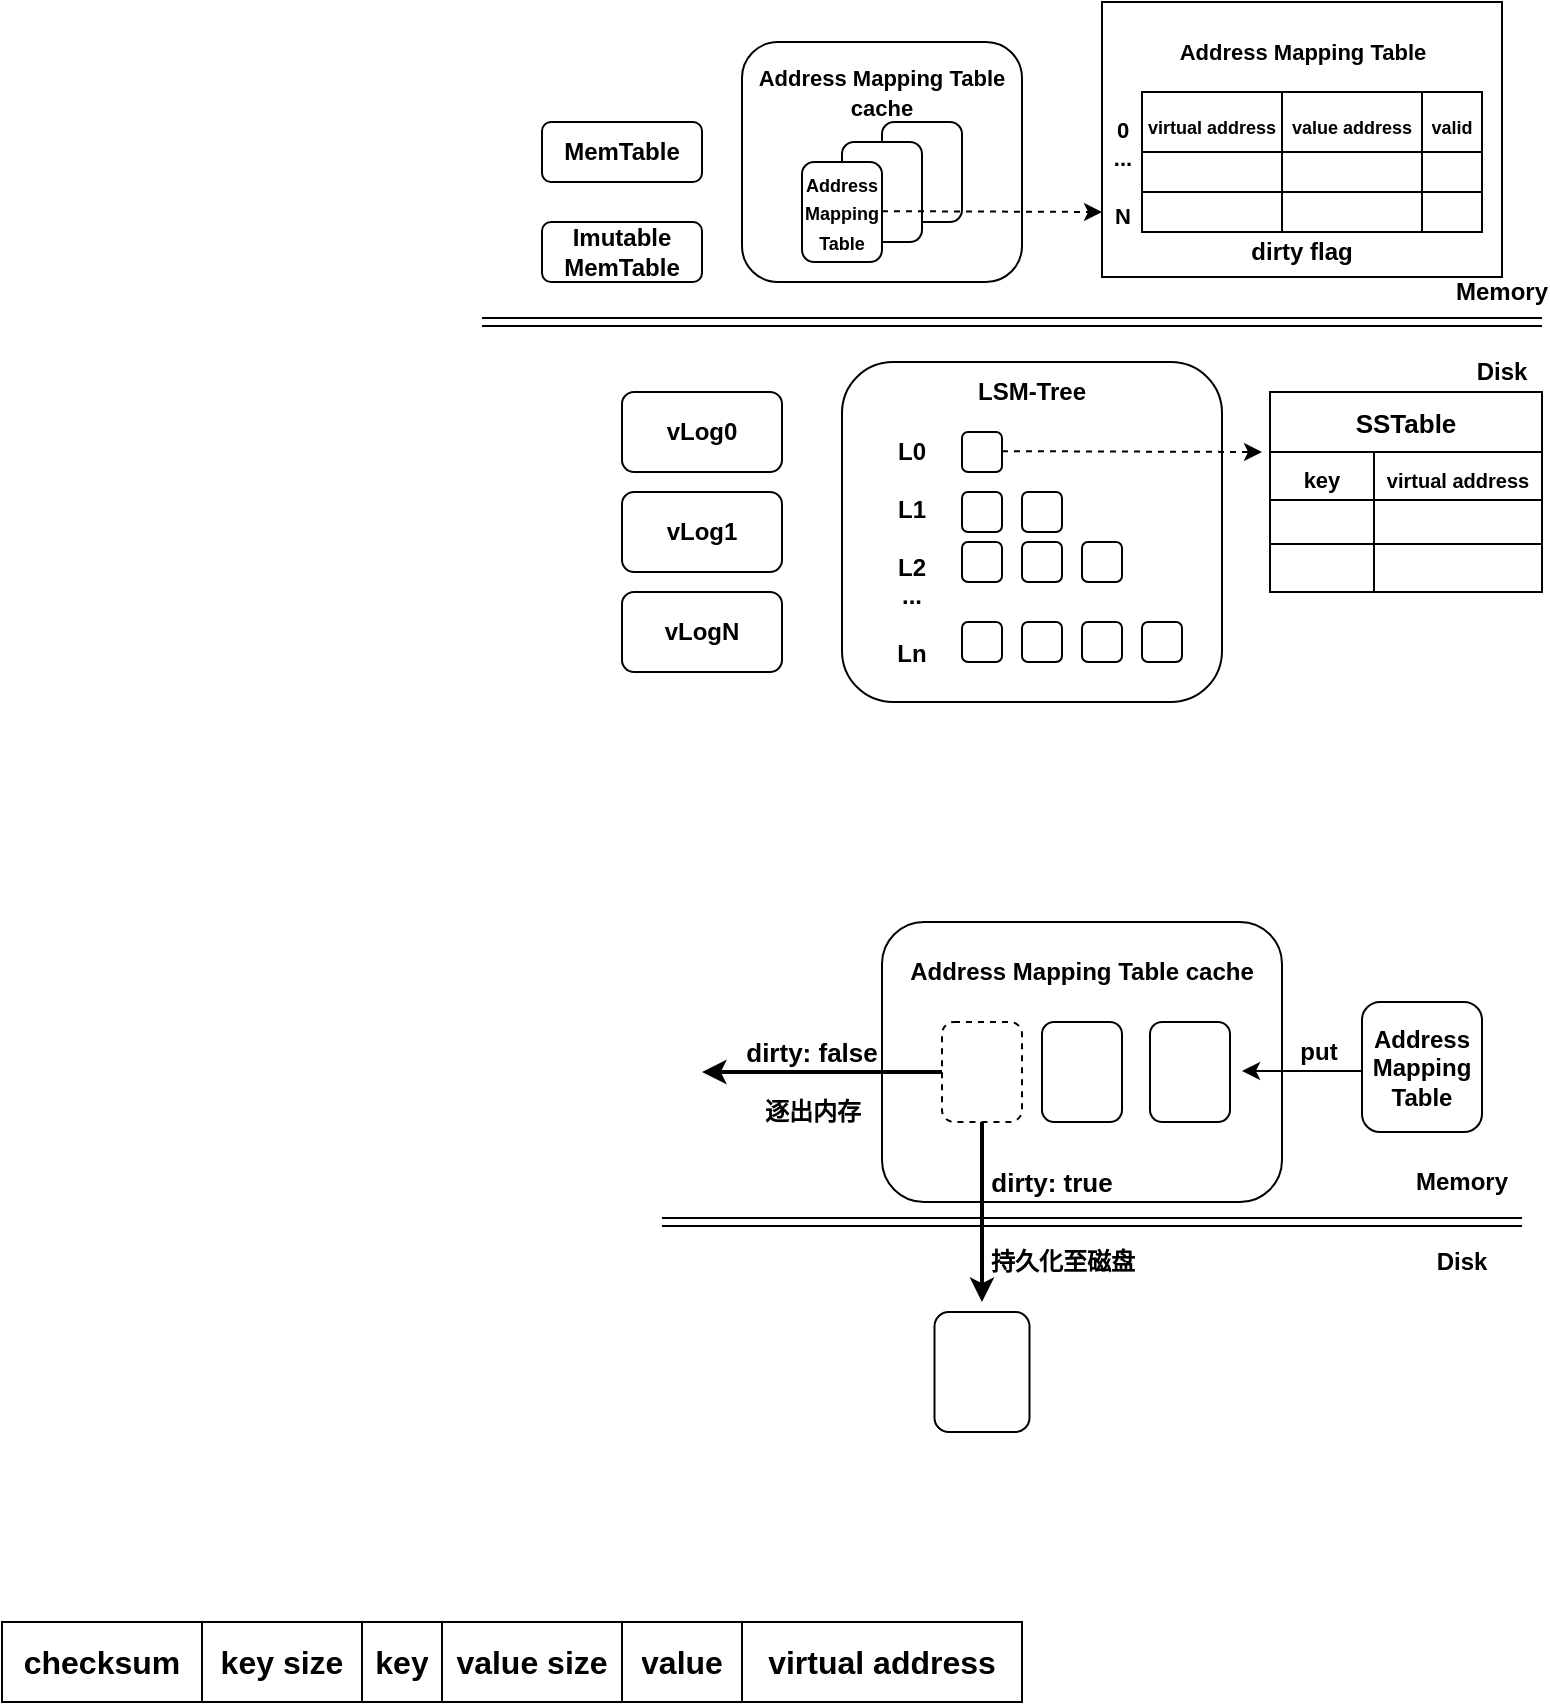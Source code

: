 <mxfile version="22.0.8" type="github" pages="3">
  <diagram name="第 1 页" id="HRHzfO-NqE-NCRVmVgGs">
    <mxGraphModel dx="2048" dy="743" grid="1" gridSize="10" guides="1" tooltips="1" connect="1" arrows="1" fold="1" page="1" pageScale="1" pageWidth="827" pageHeight="1169" math="0" shadow="0">
      <root>
        <mxCell id="0" />
        <mxCell id="1" parent="0" />
        <mxCell id="2-wkImMzWqmc6pJkpYYF-1" value="" style="shape=link;html=1;rounded=0;" parent="1" edge="1">
          <mxGeometry width="100" relative="1" as="geometry">
            <mxPoint x="20" y="270" as="sourcePoint" />
            <mxPoint x="550" y="270" as="targetPoint" />
          </mxGeometry>
        </mxCell>
        <mxCell id="2-wkImMzWqmc6pJkpYYF-2" value="Disk" style="text;html=1;strokeColor=none;fillColor=none;align=center;verticalAlign=middle;whiteSpace=wrap;rounded=0;fontStyle=1" parent="1" vertex="1">
          <mxGeometry x="510" y="275" width="40" height="40" as="geometry" />
        </mxCell>
        <mxCell id="2-wkImMzWqmc6pJkpYYF-3" value="Memory" style="text;html=1;strokeColor=none;fillColor=none;align=center;verticalAlign=middle;whiteSpace=wrap;rounded=0;fontStyle=1" parent="1" vertex="1">
          <mxGeometry x="510" y="235" width="40" height="40" as="geometry" />
        </mxCell>
        <mxCell id="2-wkImMzWqmc6pJkpYYF-12" value="&lt;b&gt;MemTable&lt;/b&gt;" style="rounded=1;whiteSpace=wrap;html=1;" parent="1" vertex="1">
          <mxGeometry x="50" y="170" width="80" height="30" as="geometry" />
        </mxCell>
        <mxCell id="2-wkImMzWqmc6pJkpYYF-13" value="&lt;b&gt;vLog0&lt;/b&gt;" style="rounded=1;whiteSpace=wrap;html=1;" parent="1" vertex="1">
          <mxGeometry x="90" y="305" width="80" height="40" as="geometry" />
        </mxCell>
        <mxCell id="2-wkImMzWqmc6pJkpYYF-14" value="&lt;b&gt;Imutable MemTable&lt;/b&gt;" style="rounded=1;whiteSpace=wrap;html=1;" parent="1" vertex="1">
          <mxGeometry x="50" y="220" width="80" height="30" as="geometry" />
        </mxCell>
        <mxCell id="2-wkImMzWqmc6pJkpYYF-15" value="" style="rounded=1;whiteSpace=wrap;html=1;" parent="1" vertex="1">
          <mxGeometry x="150" y="130" width="140" height="120" as="geometry" />
        </mxCell>
        <mxCell id="2-wkImMzWqmc6pJkpYYF-16" value="&lt;b&gt;&lt;font style=&quot;font-size: 11px;&quot;&gt;Address Mapping Table cache&lt;/font&gt;&lt;/b&gt;" style="text;html=1;strokeColor=none;fillColor=none;align=center;verticalAlign=middle;whiteSpace=wrap;rounded=0;" parent="1" vertex="1">
          <mxGeometry x="155" y="140" width="130" height="30" as="geometry" />
        </mxCell>
        <mxCell id="2-wkImMzWqmc6pJkpYYF-18" value="" style="rounded=1;whiteSpace=wrap;html=1;" parent="1" vertex="1">
          <mxGeometry x="220" y="170" width="40" height="50" as="geometry" />
        </mxCell>
        <mxCell id="2-wkImMzWqmc6pJkpYYF-19" value="" style="rounded=1;whiteSpace=wrap;html=1;" parent="1" vertex="1">
          <mxGeometry x="200" y="180" width="40" height="50" as="geometry" />
        </mxCell>
        <mxCell id="2-wkImMzWqmc6pJkpYYF-20" value="&lt;font style=&quot;font-size: 9px;&quot;&gt;&lt;b&gt;Address Mapping Table&lt;/b&gt;&lt;/font&gt;" style="rounded=1;whiteSpace=wrap;html=1;" parent="1" vertex="1">
          <mxGeometry x="180" y="190" width="40" height="50" as="geometry" />
        </mxCell>
        <mxCell id="2-wkImMzWqmc6pJkpYYF-21" value="&lt;b&gt;vLog1&lt;/b&gt;" style="rounded=1;whiteSpace=wrap;html=1;" parent="1" vertex="1">
          <mxGeometry x="90" y="355" width="80" height="40" as="geometry" />
        </mxCell>
        <mxCell id="2-wkImMzWqmc6pJkpYYF-22" value="&lt;b&gt;vLogN&lt;/b&gt;" style="rounded=1;whiteSpace=wrap;html=1;" parent="1" vertex="1">
          <mxGeometry x="90" y="405" width="80" height="40" as="geometry" />
        </mxCell>
        <mxCell id="2-wkImMzWqmc6pJkpYYF-23" value="" style="rounded=1;whiteSpace=wrap;html=1;" parent="1" vertex="1">
          <mxGeometry x="200" y="290" width="190" height="170" as="geometry" />
        </mxCell>
        <mxCell id="2-wkImMzWqmc6pJkpYYF-25" value="&lt;b&gt;LSM-Tree&lt;/b&gt;" style="text;html=1;strokeColor=none;fillColor=none;align=center;verticalAlign=middle;whiteSpace=wrap;rounded=0;" parent="1" vertex="1">
          <mxGeometry x="265" y="290" width="60" height="30" as="geometry" />
        </mxCell>
        <mxCell id="2-wkImMzWqmc6pJkpYYF-27" value="&lt;b&gt;L0&lt;br&gt;&lt;br&gt;L1&lt;br&gt;&lt;br&gt;L2&lt;br&gt;...&lt;br&gt;&lt;br&gt;Ln&lt;/b&gt;" style="text;html=1;strokeColor=none;fillColor=none;align=center;verticalAlign=middle;whiteSpace=wrap;rounded=0;" parent="1" vertex="1">
          <mxGeometry x="205" y="370" width="60" height="30" as="geometry" />
        </mxCell>
        <mxCell id="2-wkImMzWqmc6pJkpYYF-30" value="" style="rounded=1;whiteSpace=wrap;html=1;" parent="1" vertex="1">
          <mxGeometry x="260" y="325" width="20" height="20" as="geometry" />
        </mxCell>
        <mxCell id="2-wkImMzWqmc6pJkpYYF-33" value="" style="rounded=1;whiteSpace=wrap;html=1;" parent="1" vertex="1">
          <mxGeometry x="260" y="355" width="20" height="20" as="geometry" />
        </mxCell>
        <mxCell id="2-wkImMzWqmc6pJkpYYF-34" value="" style="rounded=1;whiteSpace=wrap;html=1;" parent="1" vertex="1">
          <mxGeometry x="290" y="355" width="20" height="20" as="geometry" />
        </mxCell>
        <mxCell id="2-wkImMzWqmc6pJkpYYF-35" value="" style="rounded=1;whiteSpace=wrap;html=1;" parent="1" vertex="1">
          <mxGeometry x="260" y="380" width="20" height="20" as="geometry" />
        </mxCell>
        <mxCell id="2-wkImMzWqmc6pJkpYYF-36" value="" style="rounded=1;whiteSpace=wrap;html=1;" parent="1" vertex="1">
          <mxGeometry x="290" y="380" width="20" height="20" as="geometry" />
        </mxCell>
        <mxCell id="2-wkImMzWqmc6pJkpYYF-37" value="" style="rounded=1;whiteSpace=wrap;html=1;" parent="1" vertex="1">
          <mxGeometry x="320" y="380" width="20" height="20" as="geometry" />
        </mxCell>
        <mxCell id="2-wkImMzWqmc6pJkpYYF-38" value="" style="rounded=1;whiteSpace=wrap;html=1;" parent="1" vertex="1">
          <mxGeometry x="260" y="420" width="20" height="20" as="geometry" />
        </mxCell>
        <mxCell id="2-wkImMzWqmc6pJkpYYF-39" value="" style="rounded=1;whiteSpace=wrap;html=1;" parent="1" vertex="1">
          <mxGeometry x="290" y="420" width="20" height="20" as="geometry" />
        </mxCell>
        <mxCell id="2-wkImMzWqmc6pJkpYYF-40" value="" style="rounded=1;whiteSpace=wrap;html=1;" parent="1" vertex="1">
          <mxGeometry x="320" y="420" width="20" height="20" as="geometry" />
        </mxCell>
        <mxCell id="2-wkImMzWqmc6pJkpYYF-41" value="" style="rounded=1;whiteSpace=wrap;html=1;" parent="1" vertex="1">
          <mxGeometry x="350" y="420" width="20" height="20" as="geometry" />
        </mxCell>
        <mxCell id="2-wkImMzWqmc6pJkpYYF-43" value="" style="endArrow=classic;html=1;rounded=0;dashed=1;" parent="1" edge="1">
          <mxGeometry width="50" height="50" relative="1" as="geometry">
            <mxPoint x="220" y="214.58" as="sourcePoint" />
            <mxPoint x="330" y="215" as="targetPoint" />
          </mxGeometry>
        </mxCell>
        <mxCell id="2-wkImMzWqmc6pJkpYYF-44" value="" style="rounded=0;whiteSpace=wrap;html=1;" parent="1" vertex="1">
          <mxGeometry x="330" y="110" width="200" height="137.5" as="geometry" />
        </mxCell>
        <mxCell id="2-wkImMzWqmc6pJkpYYF-45" value="&lt;font size=&quot;1&quot; style=&quot;&quot;&gt;&lt;b style=&quot;font-size: 11px;&quot;&gt;Address Mapping Table&lt;/b&gt;&lt;/font&gt;" style="text;html=1;strokeColor=none;fillColor=none;align=center;verticalAlign=middle;whiteSpace=wrap;rounded=0;" parent="1" vertex="1">
          <mxGeometry x="362.5" y="120" width="135" height="30" as="geometry" />
        </mxCell>
        <mxCell id="2-wkImMzWqmc6pJkpYYF-46" value="" style="shape=table;startSize=0;container=1;collapsible=0;childLayout=tableLayout;fontSize=16;" parent="1" vertex="1">
          <mxGeometry x="350" y="155" width="170" height="70" as="geometry" />
        </mxCell>
        <mxCell id="2-wkImMzWqmc6pJkpYYF-47" value="" style="shape=tableRow;horizontal=0;startSize=0;swimlaneHead=0;swimlaneBody=0;strokeColor=inherit;top=0;left=0;bottom=0;right=0;collapsible=0;dropTarget=0;fillColor=none;points=[[0,0.5],[1,0.5]];portConstraint=eastwest;fontSize=16;" parent="2-wkImMzWqmc6pJkpYYF-46" vertex="1">
          <mxGeometry width="170" height="30" as="geometry" />
        </mxCell>
        <mxCell id="2-wkImMzWqmc6pJkpYYF-49" value="&lt;font size=&quot;1&quot; style=&quot;&quot;&gt;&lt;b style=&quot;font-size: 9px;&quot;&gt;virtual address&lt;/b&gt;&lt;/font&gt;" style="shape=partialRectangle;html=1;whiteSpace=wrap;connectable=0;strokeColor=inherit;overflow=hidden;fillColor=none;top=0;left=0;bottom=0;right=0;pointerEvents=1;fontSize=16;" parent="2-wkImMzWqmc6pJkpYYF-47" vertex="1">
          <mxGeometry width="70" height="30" as="geometry">
            <mxRectangle width="70" height="30" as="alternateBounds" />
          </mxGeometry>
        </mxCell>
        <mxCell id="2-wkImMzWqmc6pJkpYYF-50" value="&lt;font size=&quot;1&quot; style=&quot;&quot;&gt;&lt;b style=&quot;font-size: 9px;&quot;&gt;value address&lt;/b&gt;&lt;/font&gt;" style="shape=partialRectangle;html=1;whiteSpace=wrap;connectable=0;strokeColor=inherit;overflow=hidden;fillColor=none;top=0;left=0;bottom=0;right=0;pointerEvents=1;fontSize=16;" parent="2-wkImMzWqmc6pJkpYYF-47" vertex="1">
          <mxGeometry x="70" width="70" height="30" as="geometry">
            <mxRectangle width="70" height="30" as="alternateBounds" />
          </mxGeometry>
        </mxCell>
        <mxCell id="2-wkImMzWqmc6pJkpYYF-83" value="&lt;font size=&quot;1&quot; style=&quot;&quot;&gt;&lt;b style=&quot;font-size: 9px;&quot;&gt;valid&lt;/b&gt;&lt;/font&gt;" style="shape=partialRectangle;html=1;whiteSpace=wrap;connectable=0;strokeColor=inherit;overflow=hidden;fillColor=none;top=0;left=0;bottom=0;right=0;pointerEvents=1;fontSize=16;" parent="2-wkImMzWqmc6pJkpYYF-47" vertex="1">
          <mxGeometry x="140" width="30" height="30" as="geometry">
            <mxRectangle width="30" height="30" as="alternateBounds" />
          </mxGeometry>
        </mxCell>
        <mxCell id="2-wkImMzWqmc6pJkpYYF-51" value="" style="shape=tableRow;horizontal=0;startSize=0;swimlaneHead=0;swimlaneBody=0;strokeColor=inherit;top=0;left=0;bottom=0;right=0;collapsible=0;dropTarget=0;fillColor=none;points=[[0,0.5],[1,0.5]];portConstraint=eastwest;fontSize=16;" parent="2-wkImMzWqmc6pJkpYYF-46" vertex="1">
          <mxGeometry y="30" width="170" height="20" as="geometry" />
        </mxCell>
        <mxCell id="2-wkImMzWqmc6pJkpYYF-53" value="" style="shape=partialRectangle;html=1;whiteSpace=wrap;connectable=0;strokeColor=inherit;overflow=hidden;fillColor=none;top=0;left=0;bottom=0;right=0;pointerEvents=1;fontSize=16;" parent="2-wkImMzWqmc6pJkpYYF-51" vertex="1">
          <mxGeometry width="70" height="20" as="geometry">
            <mxRectangle width="70" height="20" as="alternateBounds" />
          </mxGeometry>
        </mxCell>
        <mxCell id="2-wkImMzWqmc6pJkpYYF-54" value="" style="shape=partialRectangle;html=1;whiteSpace=wrap;connectable=0;strokeColor=inherit;overflow=hidden;fillColor=none;top=0;left=0;bottom=0;right=0;pointerEvents=1;fontSize=16;" parent="2-wkImMzWqmc6pJkpYYF-51" vertex="1">
          <mxGeometry x="70" width="70" height="20" as="geometry">
            <mxRectangle width="70" height="20" as="alternateBounds" />
          </mxGeometry>
        </mxCell>
        <mxCell id="2-wkImMzWqmc6pJkpYYF-84" style="shape=partialRectangle;html=1;whiteSpace=wrap;connectable=0;strokeColor=inherit;overflow=hidden;fillColor=none;top=0;left=0;bottom=0;right=0;pointerEvents=1;fontSize=16;" parent="2-wkImMzWqmc6pJkpYYF-51" vertex="1">
          <mxGeometry x="140" width="30" height="20" as="geometry">
            <mxRectangle width="30" height="20" as="alternateBounds" />
          </mxGeometry>
        </mxCell>
        <mxCell id="2-wkImMzWqmc6pJkpYYF-55" value="" style="shape=tableRow;horizontal=0;startSize=0;swimlaneHead=0;swimlaneBody=0;strokeColor=inherit;top=0;left=0;bottom=0;right=0;collapsible=0;dropTarget=0;fillColor=none;points=[[0,0.5],[1,0.5]];portConstraint=eastwest;fontSize=16;" parent="2-wkImMzWqmc6pJkpYYF-46" vertex="1">
          <mxGeometry y="50" width="170" height="20" as="geometry" />
        </mxCell>
        <mxCell id="2-wkImMzWqmc6pJkpYYF-57" value="" style="shape=partialRectangle;html=1;whiteSpace=wrap;connectable=0;strokeColor=inherit;overflow=hidden;fillColor=none;top=0;left=0;bottom=0;right=0;pointerEvents=1;fontSize=16;" parent="2-wkImMzWqmc6pJkpYYF-55" vertex="1">
          <mxGeometry width="70" height="20" as="geometry">
            <mxRectangle width="70" height="20" as="alternateBounds" />
          </mxGeometry>
        </mxCell>
        <mxCell id="2-wkImMzWqmc6pJkpYYF-58" value="" style="shape=partialRectangle;html=1;whiteSpace=wrap;connectable=0;strokeColor=inherit;overflow=hidden;fillColor=none;top=0;left=0;bottom=0;right=0;pointerEvents=1;fontSize=16;" parent="2-wkImMzWqmc6pJkpYYF-55" vertex="1">
          <mxGeometry x="70" width="70" height="20" as="geometry">
            <mxRectangle width="70" height="20" as="alternateBounds" />
          </mxGeometry>
        </mxCell>
        <mxCell id="2-wkImMzWqmc6pJkpYYF-85" style="shape=partialRectangle;html=1;whiteSpace=wrap;connectable=0;strokeColor=inherit;overflow=hidden;fillColor=none;top=0;left=0;bottom=0;right=0;pointerEvents=1;fontSize=16;" parent="2-wkImMzWqmc6pJkpYYF-55" vertex="1">
          <mxGeometry x="140" width="30" height="20" as="geometry">
            <mxRectangle width="30" height="20" as="alternateBounds" />
          </mxGeometry>
        </mxCell>
        <mxCell id="2-wkImMzWqmc6pJkpYYF-86" value="&lt;font style=&quot;font-size: 11px;&quot;&gt;&lt;b&gt;0&lt;br&gt;...&lt;br&gt;&lt;br&gt;N&lt;/b&gt;&lt;/font&gt;" style="text;html=1;strokeColor=none;fillColor=none;align=center;verticalAlign=middle;rounded=0;horizontal=1;" parent="1" vertex="1">
          <mxGeometry x="310" y="180" width="60" height="30" as="geometry" />
        </mxCell>
        <mxCell id="2-wkImMzWqmc6pJkpYYF-89" value="" style="endArrow=classic;html=1;rounded=0;dashed=1;" parent="1" edge="1">
          <mxGeometry width="50" height="50" relative="1" as="geometry">
            <mxPoint x="280" y="334.58" as="sourcePoint" />
            <mxPoint x="410" y="335" as="targetPoint" />
          </mxGeometry>
        </mxCell>
        <mxCell id="2-wkImMzWqmc6pJkpYYF-91" value="SSTable" style="shape=table;startSize=30;container=1;collapsible=0;childLayout=tableLayout;strokeColor=default;fontSize=13;fontStyle=1" parent="1" vertex="1">
          <mxGeometry x="414" y="305" width="136" height="100" as="geometry" />
        </mxCell>
        <mxCell id="2-wkImMzWqmc6pJkpYYF-92" value="" style="shape=tableRow;horizontal=0;startSize=0;swimlaneHead=0;swimlaneBody=0;strokeColor=inherit;top=0;left=0;bottom=0;right=0;collapsible=0;dropTarget=0;fillColor=none;points=[[0,0.5],[1,0.5]];portConstraint=eastwest;fontSize=16;" parent="2-wkImMzWqmc6pJkpYYF-91" vertex="1">
          <mxGeometry y="30" width="136" height="24" as="geometry" />
        </mxCell>
        <mxCell id="2-wkImMzWqmc6pJkpYYF-93" value="&lt;font size=&quot;1&quot; style=&quot;&quot;&gt;&lt;b style=&quot;font-size: 11px;&quot;&gt;key&lt;/b&gt;&lt;/font&gt;" style="shape=partialRectangle;html=1;whiteSpace=wrap;connectable=0;strokeColor=inherit;overflow=hidden;fillColor=none;top=0;left=0;bottom=0;right=0;pointerEvents=1;fontSize=16;" parent="2-wkImMzWqmc6pJkpYYF-92" vertex="1">
          <mxGeometry width="52" height="24" as="geometry">
            <mxRectangle width="52" height="24" as="alternateBounds" />
          </mxGeometry>
        </mxCell>
        <mxCell id="2-wkImMzWqmc6pJkpYYF-94" value="&lt;font style=&quot;font-size: 10px;&quot;&gt;&lt;b&gt;virtual address&lt;/b&gt;&lt;/font&gt;" style="shape=partialRectangle;html=1;whiteSpace=wrap;connectable=0;strokeColor=inherit;overflow=hidden;fillColor=none;top=0;left=0;bottom=0;right=0;pointerEvents=1;fontSize=16;" parent="2-wkImMzWqmc6pJkpYYF-92" vertex="1">
          <mxGeometry x="52" width="84" height="24" as="geometry">
            <mxRectangle width="84" height="24" as="alternateBounds" />
          </mxGeometry>
        </mxCell>
        <mxCell id="2-wkImMzWqmc6pJkpYYF-96" value="" style="shape=tableRow;horizontal=0;startSize=0;swimlaneHead=0;swimlaneBody=0;strokeColor=inherit;top=0;left=0;bottom=0;right=0;collapsible=0;dropTarget=0;fillColor=none;points=[[0,0.5],[1,0.5]];portConstraint=eastwest;fontSize=16;" parent="2-wkImMzWqmc6pJkpYYF-91" vertex="1">
          <mxGeometry y="54" width="136" height="22" as="geometry" />
        </mxCell>
        <mxCell id="2-wkImMzWqmc6pJkpYYF-97" value="" style="shape=partialRectangle;html=1;whiteSpace=wrap;connectable=0;strokeColor=inherit;overflow=hidden;fillColor=none;top=0;left=0;bottom=0;right=0;pointerEvents=1;fontSize=16;" parent="2-wkImMzWqmc6pJkpYYF-96" vertex="1">
          <mxGeometry width="52" height="22" as="geometry">
            <mxRectangle width="52" height="22" as="alternateBounds" />
          </mxGeometry>
        </mxCell>
        <mxCell id="2-wkImMzWqmc6pJkpYYF-98" value="" style="shape=partialRectangle;html=1;whiteSpace=wrap;connectable=0;strokeColor=inherit;overflow=hidden;fillColor=none;top=0;left=0;bottom=0;right=0;pointerEvents=1;fontSize=16;" parent="2-wkImMzWqmc6pJkpYYF-96" vertex="1">
          <mxGeometry x="52" width="84" height="22" as="geometry">
            <mxRectangle width="84" height="22" as="alternateBounds" />
          </mxGeometry>
        </mxCell>
        <mxCell id="2-wkImMzWqmc6pJkpYYF-100" value="" style="shape=tableRow;horizontal=0;startSize=0;swimlaneHead=0;swimlaneBody=0;strokeColor=inherit;top=0;left=0;bottom=0;right=0;collapsible=0;dropTarget=0;fillColor=none;points=[[0,0.5],[1,0.5]];portConstraint=eastwest;fontSize=16;" parent="2-wkImMzWqmc6pJkpYYF-91" vertex="1">
          <mxGeometry y="76" width="136" height="24" as="geometry" />
        </mxCell>
        <mxCell id="2-wkImMzWqmc6pJkpYYF-101" value="" style="shape=partialRectangle;html=1;whiteSpace=wrap;connectable=0;strokeColor=inherit;overflow=hidden;fillColor=none;top=0;left=0;bottom=0;right=0;pointerEvents=1;fontSize=16;" parent="2-wkImMzWqmc6pJkpYYF-100" vertex="1">
          <mxGeometry width="52" height="24" as="geometry">
            <mxRectangle width="52" height="24" as="alternateBounds" />
          </mxGeometry>
        </mxCell>
        <mxCell id="2-wkImMzWqmc6pJkpYYF-102" value="" style="shape=partialRectangle;html=1;whiteSpace=wrap;connectable=0;strokeColor=inherit;overflow=hidden;fillColor=none;top=0;left=0;bottom=0;right=0;pointerEvents=1;fontSize=16;" parent="2-wkImMzWqmc6pJkpYYF-100" vertex="1">
          <mxGeometry x="52" width="84" height="24" as="geometry">
            <mxRectangle width="84" height="24" as="alternateBounds" />
          </mxGeometry>
        </mxCell>
        <mxCell id="2-wkImMzWqmc6pJkpYYF-104" value="&lt;b&gt;dirty flag&lt;/b&gt;" style="text;html=1;strokeColor=none;fillColor=none;align=center;verticalAlign=middle;whiteSpace=wrap;rounded=0;" parent="1" vertex="1">
          <mxGeometry x="400" y="220" width="60" height="30" as="geometry" />
        </mxCell>
        <mxCell id="K9k_RjsIROzIYqfrTBtB-1" value="" style="shape=link;html=1;rounded=0;" parent="1" edge="1">
          <mxGeometry width="100" relative="1" as="geometry">
            <mxPoint x="110" y="720" as="sourcePoint" />
            <mxPoint x="540" y="720" as="targetPoint" />
          </mxGeometry>
        </mxCell>
        <mxCell id="K9k_RjsIROzIYqfrTBtB-2" value="Disk" style="text;html=1;strokeColor=none;fillColor=none;align=center;verticalAlign=middle;whiteSpace=wrap;rounded=0;fontStyle=1" parent="1" vertex="1">
          <mxGeometry x="490" y="720" width="40" height="40" as="geometry" />
        </mxCell>
        <mxCell id="K9k_RjsIROzIYqfrTBtB-3" value="Memory" style="text;html=1;strokeColor=none;fillColor=none;align=center;verticalAlign=middle;whiteSpace=wrap;rounded=0;fontStyle=1" parent="1" vertex="1">
          <mxGeometry x="490" y="680" width="40" height="40" as="geometry" />
        </mxCell>
        <mxCell id="K9k_RjsIROzIYqfrTBtB-4" value="" style="rounded=1;whiteSpace=wrap;html=1;" parent="1" vertex="1">
          <mxGeometry x="220" y="570" width="200" height="140" as="geometry" />
        </mxCell>
        <mxCell id="K9k_RjsIROzIYqfrTBtB-5" value="&lt;b&gt;&lt;font style=&quot;font-size: 12px;&quot;&gt;Address Mapping Table cache&lt;/font&gt;&lt;/b&gt;" style="text;html=1;strokeColor=none;fillColor=none;align=center;verticalAlign=middle;whiteSpace=wrap;rounded=0;" parent="1" vertex="1">
          <mxGeometry x="230" y="580" width="180" height="30" as="geometry" />
        </mxCell>
        <mxCell id="K9k_RjsIROzIYqfrTBtB-6" value="" style="rounded=1;whiteSpace=wrap;html=1;" parent="1" vertex="1">
          <mxGeometry x="354" y="620" width="40" height="50" as="geometry" />
        </mxCell>
        <mxCell id="K9k_RjsIROzIYqfrTBtB-7" value="" style="rounded=1;whiteSpace=wrap;html=1;" parent="1" vertex="1">
          <mxGeometry x="300" y="620" width="40" height="50" as="geometry" />
        </mxCell>
        <mxCell id="K9k_RjsIROzIYqfrTBtB-8" value="" style="rounded=1;whiteSpace=wrap;html=1;dashed=1;" parent="1" vertex="1">
          <mxGeometry x="250" y="620" width="40" height="50" as="geometry" />
        </mxCell>
        <mxCell id="K9k_RjsIROzIYqfrTBtB-10" value="" style="endArrow=classic;html=1;rounded=0;strokeWidth=2;exitX=0.5;exitY=1;exitDx=0;exitDy=0;" parent="1" source="K9k_RjsIROzIYqfrTBtB-8" edge="1">
          <mxGeometry width="50" height="50" relative="1" as="geometry">
            <mxPoint x="269" y="690" as="sourcePoint" />
            <mxPoint x="270" y="760" as="targetPoint" />
            <Array as="points" />
          </mxGeometry>
        </mxCell>
        <mxCell id="K9k_RjsIROzIYqfrTBtB-11" value="" style="rounded=1;whiteSpace=wrap;html=1;" parent="1" vertex="1">
          <mxGeometry x="246.25" y="765" width="47.5" height="60" as="geometry" />
        </mxCell>
        <mxCell id="K9k_RjsIROzIYqfrTBtB-14" value="" style="endArrow=classic;html=1;rounded=0;exitX=0;exitY=0.5;exitDx=0;exitDy=0;strokeWidth=2;" parent="1" source="K9k_RjsIROzIYqfrTBtB-8" edge="1">
          <mxGeometry width="50" height="50" relative="1" as="geometry">
            <mxPoint x="190" y="770" as="sourcePoint" />
            <mxPoint x="130" y="645" as="targetPoint" />
            <Array as="points">
              <mxPoint x="200" y="645" />
            </Array>
          </mxGeometry>
        </mxCell>
        <mxCell id="K9k_RjsIROzIYqfrTBtB-15" value="&lt;b&gt;&lt;font style=&quot;font-size: 13px;&quot;&gt;dirty: false&lt;/font&gt;&lt;/b&gt;" style="text;html=1;strokeColor=none;fillColor=none;align=center;verticalAlign=middle;whiteSpace=wrap;rounded=0;" parent="1" vertex="1">
          <mxGeometry x="150" y="620" width="70" height="30" as="geometry" />
        </mxCell>
        <mxCell id="K9k_RjsIROzIYqfrTBtB-16" value="&lt;b&gt;逐出内存&lt;/b&gt;" style="text;html=1;align=center;verticalAlign=middle;resizable=0;points=[];autosize=1;strokeColor=none;fillColor=none;" parent="1" vertex="1">
          <mxGeometry x="150" y="650" width="70" height="30" as="geometry" />
        </mxCell>
        <mxCell id="K9k_RjsIROzIYqfrTBtB-17" value="&lt;b&gt;&lt;font style=&quot;font-size: 13px;&quot;&gt;dirty: true&lt;/font&gt;&lt;/b&gt;" style="text;html=1;strokeColor=none;fillColor=none;align=center;verticalAlign=middle;whiteSpace=wrap;rounded=0;" parent="1" vertex="1">
          <mxGeometry x="270" y="685" width="70" height="30" as="geometry" />
        </mxCell>
        <mxCell id="K9k_RjsIROzIYqfrTBtB-18" value="&lt;b&gt;持久化至磁盘&lt;/b&gt;" style="text;html=1;align=center;verticalAlign=middle;resizable=0;points=[];autosize=1;strokeColor=none;fillColor=none;" parent="1" vertex="1">
          <mxGeometry x="260" y="725" width="100" height="30" as="geometry" />
        </mxCell>
        <mxCell id="K9k_RjsIROzIYqfrTBtB-19" value="&lt;b&gt;Address Mapping Table&lt;/b&gt;" style="rounded=1;whiteSpace=wrap;html=1;" parent="1" vertex="1">
          <mxGeometry x="460" y="610" width="60" height="65" as="geometry" />
        </mxCell>
        <mxCell id="K9k_RjsIROzIYqfrTBtB-20" value="" style="endArrow=classic;html=1;rounded=0;" parent="1" edge="1">
          <mxGeometry width="50" height="50" relative="1" as="geometry">
            <mxPoint x="460" y="644.5" as="sourcePoint" />
            <mxPoint x="400" y="644.5" as="targetPoint" />
          </mxGeometry>
        </mxCell>
        <mxCell id="K9k_RjsIROzIYqfrTBtB-21" value="&lt;b&gt;put&lt;/b&gt;" style="text;html=1;align=center;verticalAlign=middle;resizable=0;points=[];autosize=1;strokeColor=none;fillColor=none;" parent="1" vertex="1">
          <mxGeometry x="417.5" y="620" width="40" height="30" as="geometry" />
        </mxCell>
        <mxCell id="K9k_RjsIROzIYqfrTBtB-22" value="" style="shape=table;startSize=0;container=1;collapsible=0;childLayout=tableLayout;fontSize=16;" parent="1" vertex="1">
          <mxGeometry x="-220" y="920" width="510" height="40" as="geometry" />
        </mxCell>
        <mxCell id="K9k_RjsIROzIYqfrTBtB-23" value="" style="shape=tableRow;horizontal=0;startSize=0;swimlaneHead=0;swimlaneBody=0;strokeColor=inherit;top=0;left=0;bottom=0;right=0;collapsible=0;dropTarget=0;fillColor=none;points=[[0,0.5],[1,0.5]];portConstraint=eastwest;fontSize=16;" parent="K9k_RjsIROzIYqfrTBtB-22" vertex="1">
          <mxGeometry width="510" height="40" as="geometry" />
        </mxCell>
        <mxCell id="K9k_RjsIROzIYqfrTBtB-24" value="&lt;b&gt;checksum&lt;/b&gt;" style="shape=partialRectangle;html=1;whiteSpace=wrap;connectable=0;strokeColor=inherit;overflow=hidden;fillColor=none;top=0;left=0;bottom=0;right=0;pointerEvents=1;fontSize=16;" parent="K9k_RjsIROzIYqfrTBtB-23" vertex="1">
          <mxGeometry width="100" height="40" as="geometry">
            <mxRectangle width="100" height="40" as="alternateBounds" />
          </mxGeometry>
        </mxCell>
        <mxCell id="K9k_RjsIROzIYqfrTBtB-25" value="&lt;b&gt;key size&lt;/b&gt;" style="shape=partialRectangle;html=1;whiteSpace=wrap;connectable=0;strokeColor=inherit;overflow=hidden;fillColor=none;top=0;left=0;bottom=0;right=0;pointerEvents=1;fontSize=16;" parent="K9k_RjsIROzIYqfrTBtB-23" vertex="1">
          <mxGeometry x="100" width="80" height="40" as="geometry">
            <mxRectangle width="80" height="40" as="alternateBounds" />
          </mxGeometry>
        </mxCell>
        <mxCell id="K9k_RjsIROzIYqfrTBtB-26" value="&lt;b&gt;key&lt;/b&gt;" style="shape=partialRectangle;html=1;whiteSpace=wrap;connectable=0;strokeColor=inherit;overflow=hidden;fillColor=none;top=0;left=0;bottom=0;right=0;pointerEvents=1;fontSize=16;" parent="K9k_RjsIROzIYqfrTBtB-23" vertex="1">
          <mxGeometry x="180" width="40" height="40" as="geometry">
            <mxRectangle width="40" height="40" as="alternateBounds" />
          </mxGeometry>
        </mxCell>
        <mxCell id="K9k_RjsIROzIYqfrTBtB-35" value="&lt;b&gt;value size&lt;/b&gt;" style="shape=partialRectangle;html=1;whiteSpace=wrap;connectable=0;strokeColor=inherit;overflow=hidden;fillColor=none;top=0;left=0;bottom=0;right=0;pointerEvents=1;fontSize=16;" parent="K9k_RjsIROzIYqfrTBtB-23" vertex="1">
          <mxGeometry x="220" width="90" height="40" as="geometry">
            <mxRectangle width="90" height="40" as="alternateBounds" />
          </mxGeometry>
        </mxCell>
        <mxCell id="K9k_RjsIROzIYqfrTBtB-36" value="&lt;b&gt;value&lt;/b&gt;" style="shape=partialRectangle;html=1;whiteSpace=wrap;connectable=0;strokeColor=inherit;overflow=hidden;fillColor=none;top=0;left=0;bottom=0;right=0;pointerEvents=1;fontSize=16;" parent="K9k_RjsIROzIYqfrTBtB-23" vertex="1">
          <mxGeometry x="310" width="60" height="40" as="geometry">
            <mxRectangle width="60" height="40" as="alternateBounds" />
          </mxGeometry>
        </mxCell>
        <mxCell id="K9k_RjsIROzIYqfrTBtB-37" value="&lt;b&gt;virtual address&lt;/b&gt;" style="shape=partialRectangle;html=1;whiteSpace=wrap;connectable=0;strokeColor=inherit;overflow=hidden;fillColor=none;top=0;left=0;bottom=0;right=0;pointerEvents=1;fontSize=16;" parent="K9k_RjsIROzIYqfrTBtB-23" vertex="1">
          <mxGeometry x="370" width="140" height="40" as="geometry">
            <mxRectangle width="140" height="40" as="alternateBounds" />
          </mxGeometry>
        </mxCell>
      </root>
    </mxGraphModel>
  </diagram>
  <diagram id="VVVJDqkyLYCHEkge7I6v" name="第 2 页">
    <mxGraphModel dx="1221" dy="743" grid="1" gridSize="10" guides="1" tooltips="1" connect="1" arrows="0" fold="1" page="1" pageScale="1" pageWidth="827" pageHeight="1169" math="0" shadow="0">
      <root>
        <mxCell id="0" />
        <mxCell id="1" parent="0" />
        <mxCell id="Lg1PW7d9svP5xWEp_5Xe-1" value="&lt;b&gt;&lt;font style=&quot;font-size: 13px;&quot;&gt;key size, value size, key, value&lt;/font&gt;&lt;/b&gt;" style="rounded=1;whiteSpace=wrap;html=1;" parent="1" vertex="1">
          <mxGeometry x="130" y="190" width="200" height="40" as="geometry" />
        </mxCell>
        <mxCell id="Lg1PW7d9svP5xWEp_5Xe-2" value="" style="rounded=1;whiteSpace=wrap;html=1;" parent="1" vertex="1">
          <mxGeometry x="380" y="190" width="50" height="40" as="geometry" />
        </mxCell>
        <mxCell id="Lg1PW7d9svP5xWEp_5Xe-3" value="&lt;font style=&quot;font-size: 14px;&quot;&gt;&lt;b&gt;...&lt;/b&gt;&lt;/font&gt;" style="rounded=1;whiteSpace=wrap;html=1;" parent="1" vertex="1">
          <mxGeometry x="330" y="190" width="50" height="40" as="geometry" />
        </mxCell>
        <mxCell id="Lg1PW7d9svP5xWEp_5Xe-4" value="" style="rounded=1;whiteSpace=wrap;html=1;fillStyle=auto;fillColor=#f5f5f5;fontColor=#333333;strokeColor=#666666;" parent="1" vertex="1">
          <mxGeometry x="70" y="190" width="60" height="40" as="geometry" />
        </mxCell>
        <mxCell id="Lg1PW7d9svP5xWEp_5Xe-5" value="" style="rounded=1;whiteSpace=wrap;html=1;fillStyle=auto;fillColor=#f5f5f5;fontColor=#333333;strokeColor=#666666;" parent="1" vertex="1">
          <mxGeometry x="430" y="190" width="60" height="40" as="geometry" />
        </mxCell>
        <mxCell id="Lg1PW7d9svP5xWEp_5Xe-6" value="" style="rounded=1;whiteSpace=wrap;html=1;fillColor=none;dashed=1;strokeWidth=2;" parent="1" vertex="1">
          <mxGeometry x="120" y="185" width="220" height="50" as="geometry" />
        </mxCell>
        <mxCell id="Lg1PW7d9svP5xWEp_5Xe-9" value="" style="endArrow=classic;html=1;rounded=0;" parent="1" edge="1">
          <mxGeometry width="50" height="50" relative="1" as="geometry">
            <mxPoint x="130" y="150" as="sourcePoint" />
            <mxPoint x="130" y="180" as="targetPoint" />
          </mxGeometry>
        </mxCell>
        <mxCell id="Lg1PW7d9svP5xWEp_5Xe-10" value="&lt;b&gt;&lt;font style=&quot;font-size: 15px;&quot;&gt;tail&lt;/font&gt;&lt;/b&gt;" style="text;html=1;strokeColor=none;fillColor=none;align=center;verticalAlign=middle;whiteSpace=wrap;rounded=0;" parent="1" vertex="1">
          <mxGeometry x="100" y="120" width="60" height="30" as="geometry" />
        </mxCell>
        <mxCell id="Lg1PW7d9svP5xWEp_5Xe-11" value="" style="endArrow=classic;html=1;rounded=0;" parent="1" edge="1">
          <mxGeometry width="50" height="50" relative="1" as="geometry">
            <mxPoint x="430" y="155" as="sourcePoint" />
            <mxPoint x="430" y="185" as="targetPoint" />
          </mxGeometry>
        </mxCell>
        <mxCell id="Lg1PW7d9svP5xWEp_5Xe-12" value="&lt;b&gt;&lt;font style=&quot;font-size: 15px;&quot;&gt;head&lt;/font&gt;&lt;/b&gt;" style="text;html=1;strokeColor=none;fillColor=none;align=center;verticalAlign=middle;whiteSpace=wrap;rounded=0;" parent="1" vertex="1">
          <mxGeometry x="400" y="125" width="60" height="30" as="geometry" />
        </mxCell>
        <mxCell id="Lg1PW7d9svP5xWEp_5Xe-13" value="" style="shape=flexArrow;endArrow=classic;html=1;rounded=0;width=6.207;endSize=9.172;endWidth=7.444;" parent="1" edge="1">
          <mxGeometry width="50" height="50" relative="1" as="geometry">
            <mxPoint x="170" y="139.5" as="sourcePoint" />
            <mxPoint x="370" y="139.5" as="targetPoint" />
          </mxGeometry>
        </mxCell>
        <mxCell id="Lg1PW7d9svP5xWEp_5Xe-14" value="&lt;b&gt;&lt;font style=&quot;font-size: 15px;&quot;&gt;record&lt;/font&gt;&lt;/b&gt;" style="text;html=1;strokeColor=none;fillColor=none;align=center;verticalAlign=middle;whiteSpace=wrap;rounded=0;" parent="1" vertex="1">
          <mxGeometry x="200" y="240" width="60" height="30" as="geometry" />
        </mxCell>
        <mxCell id="ehbj_ATrZAC4reQaKS1S-1" value="&lt;b&gt;&lt;font style=&quot;font-size: 14px;&quot;&gt;cache key, score, payload&lt;/font&gt;&lt;/b&gt;" style="rounded=0;whiteSpace=wrap;html=1;" vertex="1" parent="1">
          <mxGeometry x="330" y="420" width="180" height="30" as="geometry" />
        </mxCell>
        <mxCell id="ehbj_ATrZAC4reQaKS1S-2" value="" style="endArrow=classic;html=1;rounded=0;entryX=0.5;entryY=0;entryDx=0;entryDy=0;" edge="1" parent="1" target="ehbj_ATrZAC4reQaKS1S-3">
          <mxGeometry width="50" height="50" relative="1" as="geometry">
            <mxPoint x="410" y="450" as="sourcePoint" />
            <mxPoint x="360" y="510" as="targetPoint" />
          </mxGeometry>
        </mxCell>
        <mxCell id="ehbj_ATrZAC4reQaKS1S-3" value="&lt;b&gt;&lt;font style=&quot;font-size: 14px;&quot;&gt;cache key, score, payload&lt;/font&gt;&lt;/b&gt;" style="rounded=0;whiteSpace=wrap;html=1;fillColor=#A6A6A6;fontColor=#333333;strokeColor=#666666;" vertex="1" parent="1">
          <mxGeometry x="230" y="510" width="184" height="30" as="geometry" />
        </mxCell>
        <mxCell id="ehbj_ATrZAC4reQaKS1S-4" value="&lt;b&gt;&lt;font style=&quot;font-size: 14px;&quot;&gt;cache key, score, payload&lt;/font&gt;&lt;/b&gt;" style="rounded=0;whiteSpace=wrap;html=1;" vertex="1" parent="1">
          <mxGeometry x="460" y="510" width="180" height="30" as="geometry" />
        </mxCell>
        <mxCell id="ehbj_ATrZAC4reQaKS1S-5" value="" style="endArrow=classic;html=1;rounded=0;entryX=0.422;entryY=0.011;entryDx=0;entryDy=0;exitX=0.5;exitY=1;exitDx=0;exitDy=0;entryPerimeter=0;" edge="1" parent="1" source="ehbj_ATrZAC4reQaKS1S-1" target="ehbj_ATrZAC4reQaKS1S-4">
          <mxGeometry width="50" height="50" relative="1" as="geometry">
            <mxPoint x="420" y="460" as="sourcePoint" />
            <mxPoint x="339" y="520" as="targetPoint" />
          </mxGeometry>
        </mxCell>
        <mxCell id="ehbj_ATrZAC4reQaKS1S-6" value="" style="endArrow=classic;html=1;rounded=0;entryX=0.5;entryY=0;entryDx=0;entryDy=0;" edge="1" parent="1" target="ehbj_ATrZAC4reQaKS1S-7">
          <mxGeometry width="50" height="50" relative="1" as="geometry">
            <mxPoint x="326" y="540" as="sourcePoint" />
            <mxPoint x="276" y="600" as="targetPoint" />
          </mxGeometry>
        </mxCell>
        <mxCell id="ehbj_ATrZAC4reQaKS1S-7" value="&lt;b&gt;&lt;font style=&quot;font-size: 14px;&quot;&gt;cache key, score, payload&lt;/font&gt;&lt;/b&gt;" style="rounded=0;whiteSpace=wrap;html=1;" vertex="1" parent="1">
          <mxGeometry x="150" y="600" width="180" height="30" as="geometry" />
        </mxCell>
        <mxCell id="ehbj_ATrZAC4reQaKS1S-8" value="" style="endArrow=classic;html=1;rounded=0;entryX=0.5;entryY=0;entryDx=0;entryDy=0;exitX=0.5;exitY=1;exitDx=0;exitDy=0;" edge="1" parent="1" target="ehbj_ATrZAC4reQaKS1S-9">
          <mxGeometry width="50" height="50" relative="1" as="geometry">
            <mxPoint x="331" y="540" as="sourcePoint" />
            <mxPoint x="448" y="600" as="targetPoint" />
          </mxGeometry>
        </mxCell>
        <mxCell id="ehbj_ATrZAC4reQaKS1S-9" value="&lt;b&gt;&lt;font style=&quot;font-size: 14px;&quot;&gt;cache key, score, payload&lt;/font&gt;&lt;/b&gt;" style="rounded=0;whiteSpace=wrap;html=1;fillColor=#A6A6A6;" vertex="1" parent="1">
          <mxGeometry x="345" y="600" width="185" height="30" as="geometry" />
        </mxCell>
        <mxCell id="ehbj_ATrZAC4reQaKS1S-10" value="" style="endArrow=classic;html=1;rounded=0;" edge="1" parent="1">
          <mxGeometry width="50" height="50" relative="1" as="geometry">
            <mxPoint x="561" y="540" as="sourcePoint" />
            <mxPoint x="660" y="600" as="targetPoint" />
          </mxGeometry>
        </mxCell>
        <mxCell id="ehbj_ATrZAC4reQaKS1S-11" value="&lt;b&gt;&lt;font style=&quot;font-size: 14px;&quot;&gt;cache key, score, payload&lt;/font&gt;&lt;/b&gt;" style="rounded=0;whiteSpace=wrap;html=1;" vertex="1" parent="1">
          <mxGeometry x="550" y="600" width="180" height="30" as="geometry" />
        </mxCell>
        <mxCell id="ehbj_ATrZAC4reQaKS1S-12" value="&lt;b&gt;&lt;font style=&quot;font-size: 13px;&quot;&gt;...&lt;/font&gt;&lt;/b&gt;" style="text;html=1;strokeColor=none;fillColor=none;align=center;verticalAlign=middle;whiteSpace=wrap;rounded=0;" vertex="1" parent="1">
          <mxGeometry x="400" y="555" width="60" height="30" as="geometry" />
        </mxCell>
        <mxCell id="ehbj_ATrZAC4reQaKS1S-13" value="&lt;b&gt;后台缓存清理线程&lt;/b&gt;" style="rounded=0;whiteSpace=wrap;html=1;" vertex="1" parent="1">
          <mxGeometry x="130" y="420" width="120" height="30" as="geometry" />
        </mxCell>
        <mxCell id="ehbj_ATrZAC4reQaKS1S-14" value="" style="endArrow=classic;html=1;rounded=0;entryX=0.214;entryY=-0.056;entryDx=0;entryDy=0;entryPerimeter=0;strokeWidth=2;exitX=0.5;exitY=1;exitDx=0;exitDy=0;" edge="1" parent="1" source="ehbj_ATrZAC4reQaKS1S-13" target="ehbj_ATrZAC4reQaKS1S-3">
          <mxGeometry width="50" height="50" relative="1" as="geometry">
            <mxPoint x="230" y="450" as="sourcePoint" />
            <mxPoint x="240" y="520" as="targetPoint" />
          </mxGeometry>
        </mxCell>
        <mxCell id="ehbj_ATrZAC4reQaKS1S-15" value="" style="endArrow=classic;html=1;rounded=0;exitX=0.5;exitY=1;exitDx=0;exitDy=0;strokeWidth=2;entryX=0.5;entryY=0;entryDx=0;entryDy=0;" edge="1" parent="1" source="ehbj_ATrZAC4reQaKS1S-13" target="ehbj_ATrZAC4reQaKS1S-9">
          <mxGeometry width="50" height="50" relative="1" as="geometry">
            <mxPoint x="390" y="610" as="sourcePoint" />
            <mxPoint x="420" y="600" as="targetPoint" />
          </mxGeometry>
        </mxCell>
        <mxCell id="aPFcCjizz64lM__CYylc-1" value="" style="rounded=1;whiteSpace=wrap;html=1;fillColor=none;dashed=1;" vertex="1" parent="1">
          <mxGeometry x="404" y="410" width="48" height="50" as="geometry" />
        </mxCell>
        <mxCell id="aPFcCjizz64lM__CYylc-4" value="&lt;b&gt;&lt;font style=&quot;font-size: 14px;&quot;&gt;score =&amp;nbsp;&lt;/font&gt;&lt;/b&gt;" style="text;html=1;strokeColor=none;fillColor=none;align=center;verticalAlign=middle;whiteSpace=wrap;rounded=0;" vertex="1" parent="1">
          <mxGeometry x="340" y="380" width="166" height="30" as="geometry" />
        </mxCell>
        <mxCell id="aPFcCjizz64lM__CYylc-6" value="" style="html=1;shadow=0;dashed=0;align=center;verticalAlign=middle;shape=mxgraph.arrows2.uTurnArrow;dy=5.83;arrowHead=27.67;dx2=20.84;direction=south;flipH=1;" vertex="1" parent="1">
          <mxGeometry x="210" y="330" width="135" height="40" as="geometry" />
        </mxCell>
        <mxCell id="aPFcCjizz64lM__CYylc-7" value="&lt;span style=&quot;font-size: 14px;&quot;&gt;&lt;b&gt;唤醒&lt;/b&gt;&lt;/span&gt;" style="text;html=1;strokeColor=none;fillColor=none;align=center;verticalAlign=middle;whiteSpace=wrap;rounded=0;" vertex="1" parent="1">
          <mxGeometry x="197" y="350" width="166" height="30" as="geometry" />
        </mxCell>
      </root>
    </mxGraphModel>
  </diagram>
  <diagram id="NffpsFdUDNv6htw0RaCW" name="第 3 页">
    <mxGraphModel dx="1221" dy="743" grid="1" gridSize="10" guides="1" tooltips="1" connect="1" arrows="1" fold="1" page="1" pageScale="1" pageWidth="827" pageHeight="1169" math="0" shadow="0">
      <root>
        <mxCell id="0" />
        <mxCell id="1" parent="0" />
      </root>
    </mxGraphModel>
  </diagram>
</mxfile>
